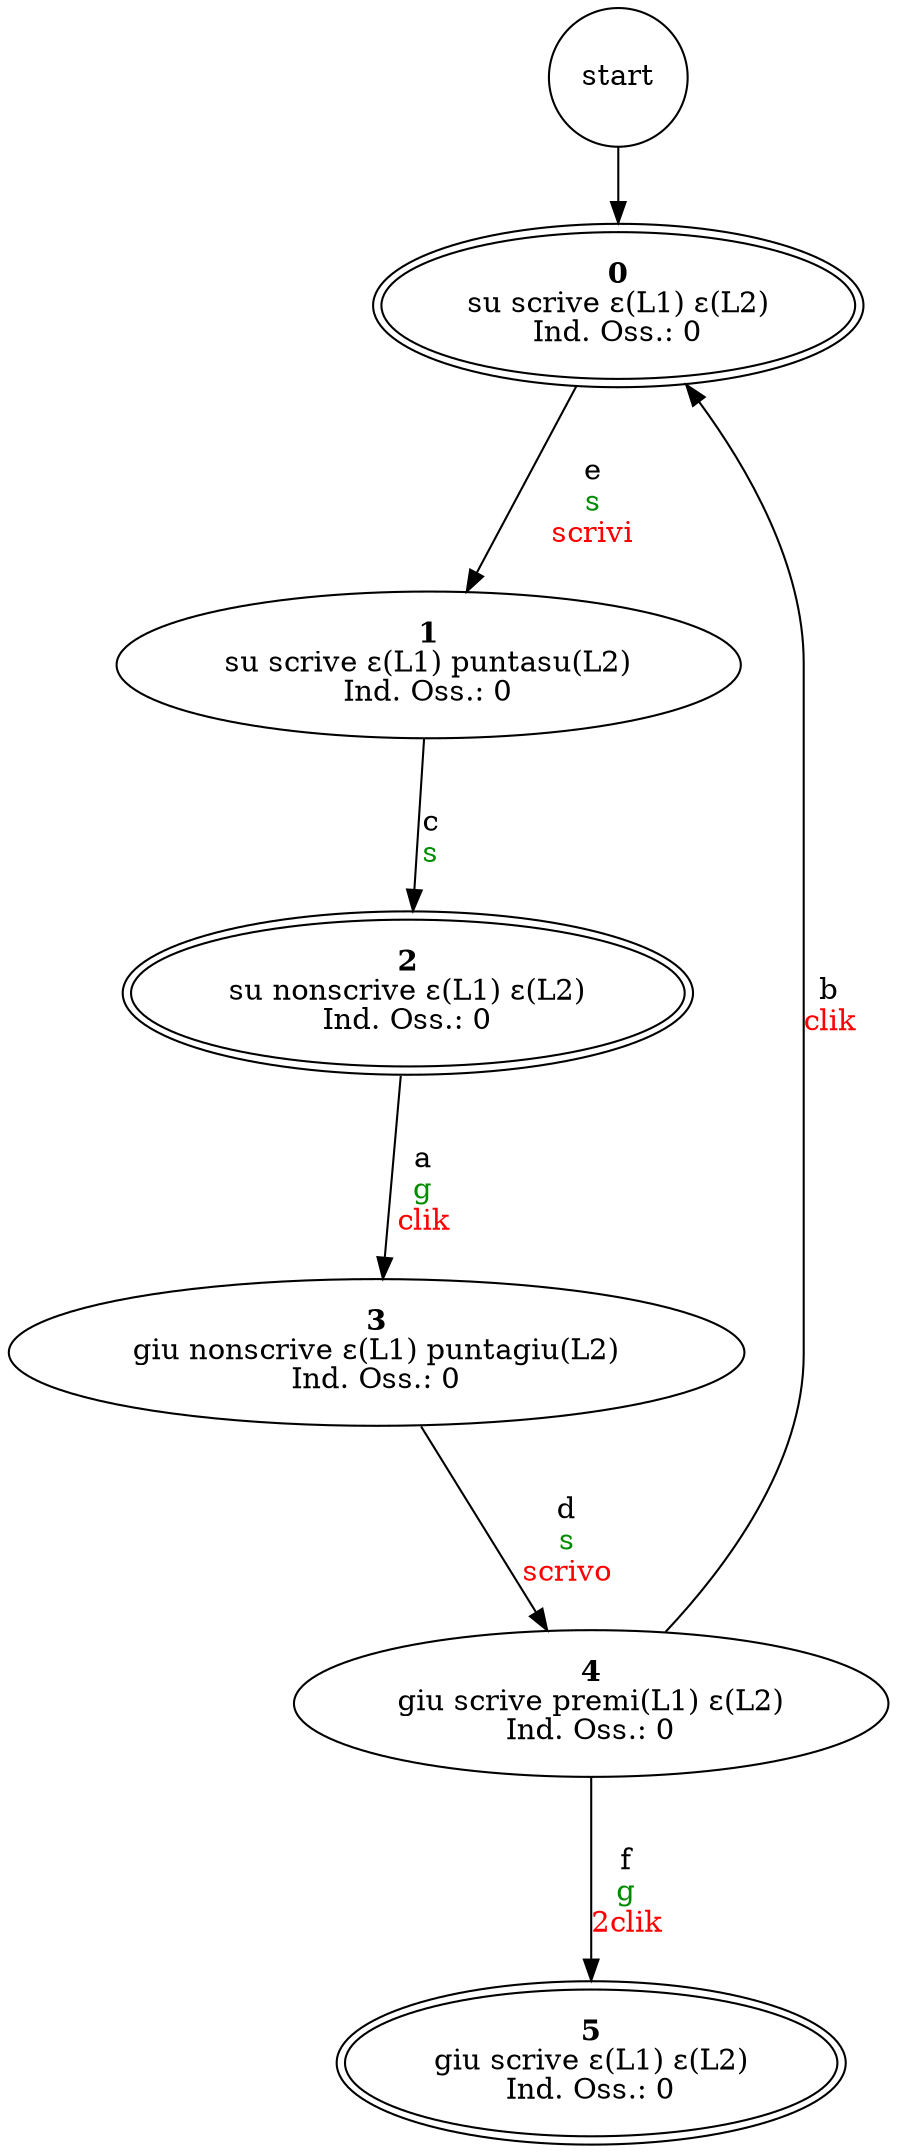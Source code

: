 digraph SpazioComportamentale {
    // ARCHI
    start	->	n0
	n0	->	n1 [label=<<br/>e<br/><font color="green4">s</font><br/><font color="red">scrivi</font>>]
	n1	->	n2 [label=<<br/>c<br/><font color="green4">s</font>>]
	n2	->	n3 [label=<<br/>a<br/><font color="green4">g</font><br/><font color="red">clik</font>>]
	n3	->	n4 [label=<<br/>d<br/><font color="green4">s</font><br/><font color="red">scrivo</font>>]
	n4	->	n0 [label=<<br/>b<br/><font color="red">clik</font>>]
	n4	->	n5 [label=<<br/>f<br/><font color="green4">g</font><br/><font color="red">2clik</font>>]

    // NODI
    start[shape="circle"]
	n0 [label=<<b>0</b><br/>su scrive ε(L1) ε(L2)<br/>Ind. Oss.: 0> peripheries=2]
	n1 [label=<<b>1</b><br/>su scrive ε(L1) puntasu(L2)<br/>Ind. Oss.: 0>]
	n2 [label=<<b>2</b><br/>su nonscrive ε(L1) ε(L2)<br/>Ind. Oss.: 0> peripheries=2]
	n3 [label=<<b>3</b><br/>giu nonscrive ε(L1) puntagiu(L2)<br/>Ind. Oss.: 0>]
	n4 [label=<<b>4</b><br/>giu scrive premi(L1) ε(L2)<br/>Ind. Oss.: 0>]
	n5 [label=<<b>5</b><br/>giu scrive ε(L1) ε(L2)<br/>Ind. Oss.: 0> peripheries=2]
}
